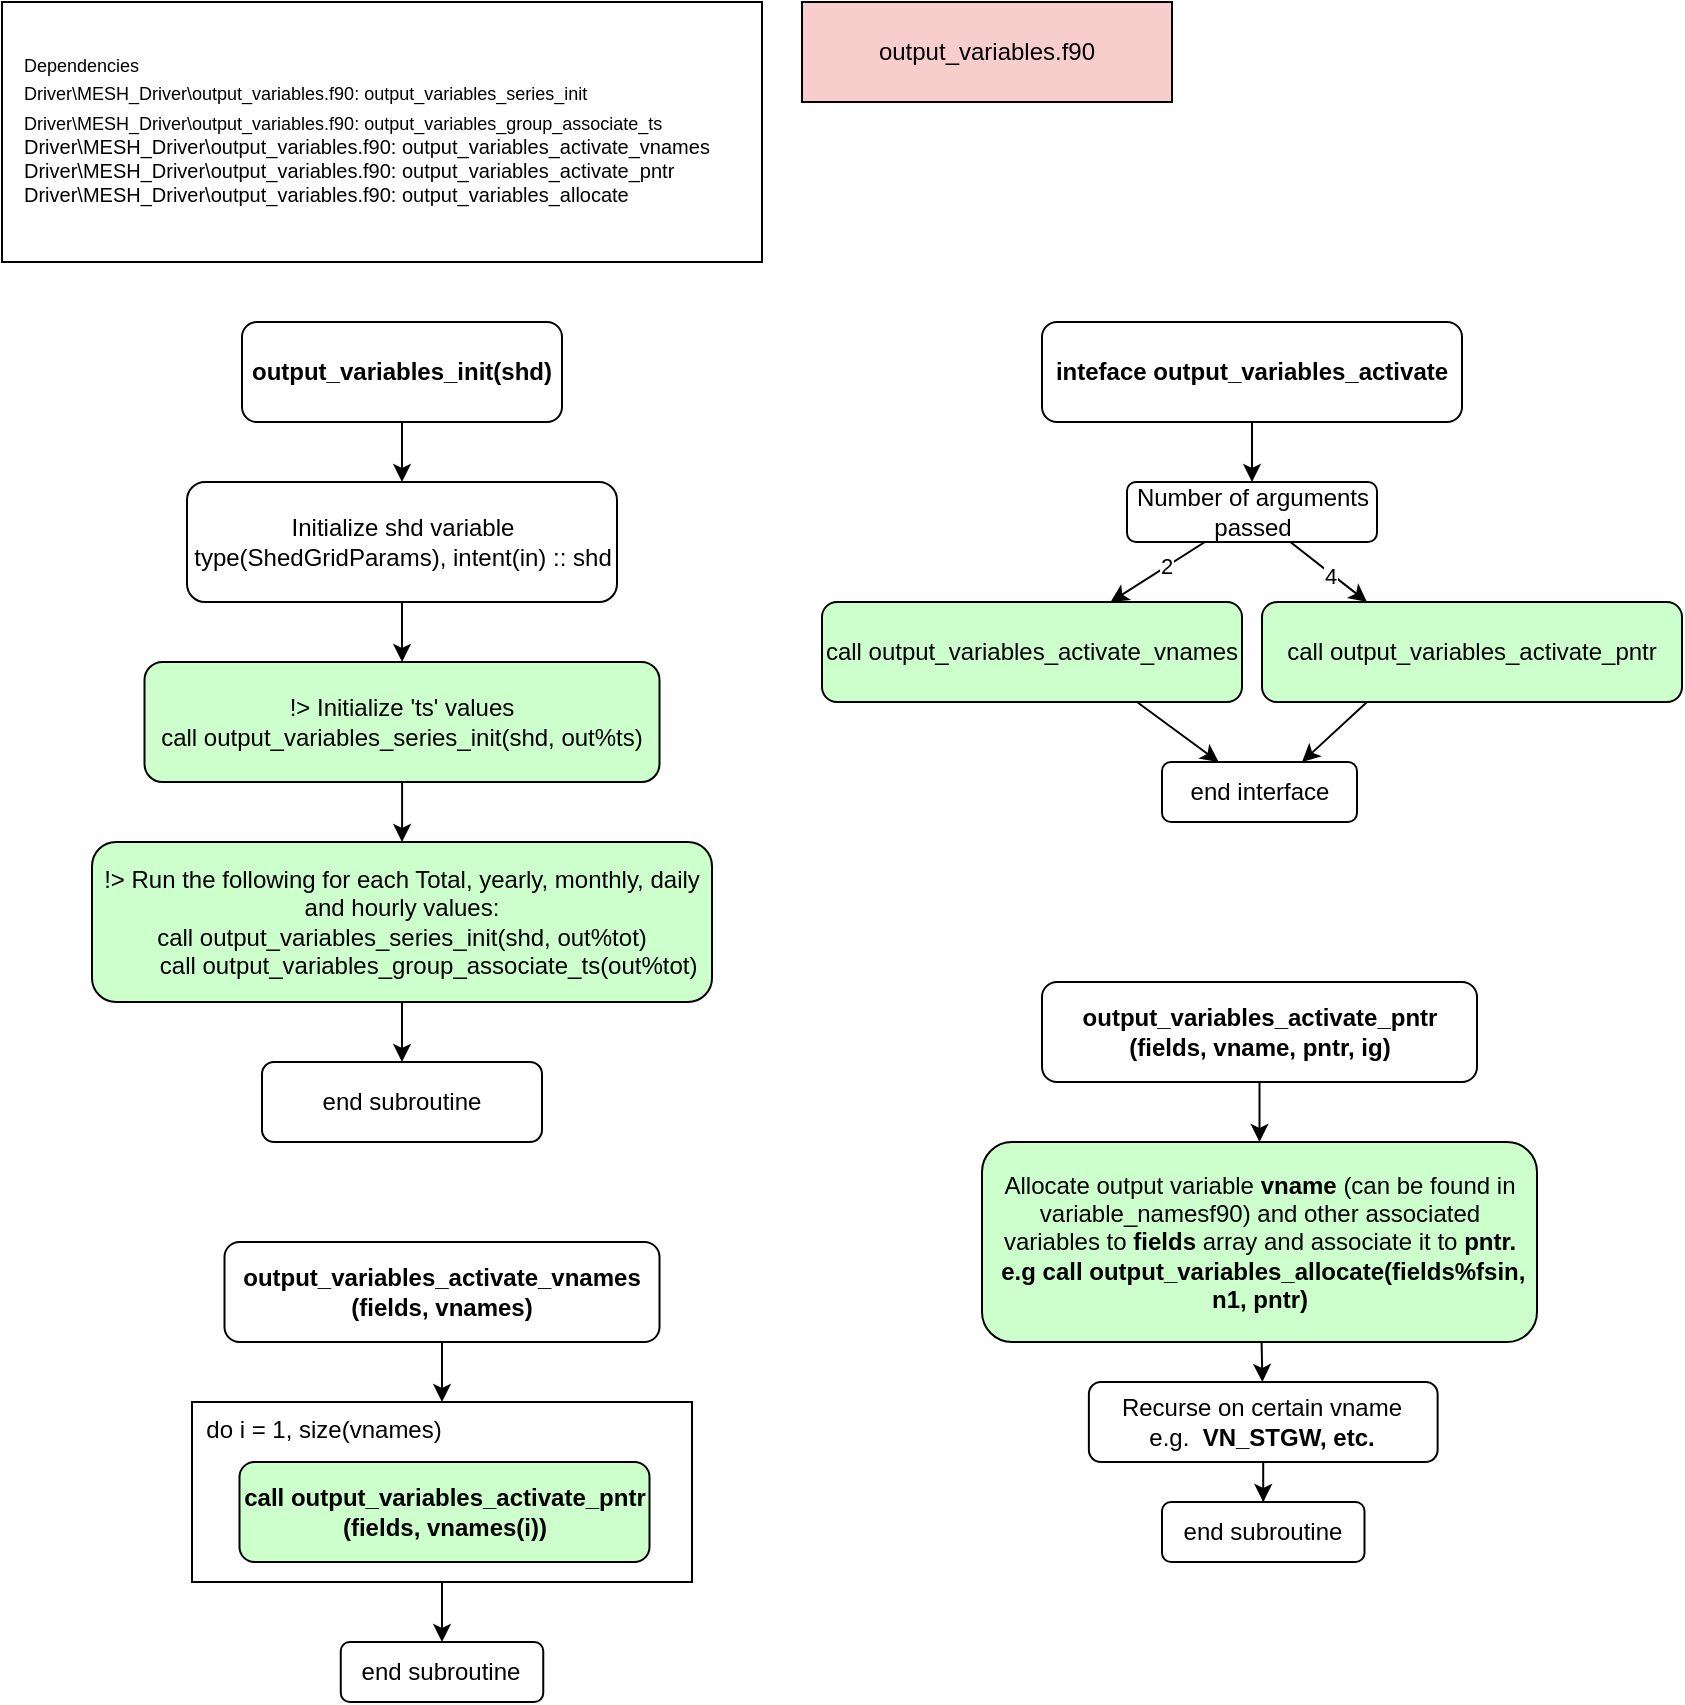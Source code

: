 <mxfile version="24.7.14">
  <diagram name="Page-1" id="zaTo76ql84y3UghPxRbT">
    <mxGraphModel dx="1666" dy="749" grid="1" gridSize="10" guides="1" tooltips="1" connect="1" arrows="1" fold="1" page="1" pageScale="1" pageWidth="850" pageHeight="1100" math="0" shadow="0">
      <root>
        <mxCell id="0" />
        <mxCell id="1" parent="0" />
        <mxCell id="iFBtCjeKtGKrNoikVeEH-1" value="output_variables.f90" style="rounded=0;whiteSpace=wrap;html=1;fillColor=#F8CECC;" vertex="1" parent="1">
          <mxGeometry x="400" width="185" height="50" as="geometry" />
        </mxCell>
        <mxCell id="iFBtCjeKtGKrNoikVeEH-2" value="" style="edgeStyle=orthogonalEdgeStyle;rounded=0;orthogonalLoop=1;jettySize=auto;html=1;" edge="1" parent="1" source="iFBtCjeKtGKrNoikVeEH-3" target="iFBtCjeKtGKrNoikVeEH-8">
          <mxGeometry relative="1" as="geometry" />
        </mxCell>
        <mxCell id="iFBtCjeKtGKrNoikVeEH-3" value="&lt;b&gt;output_variables_init(shd)&lt;/b&gt;" style="rounded=1;whiteSpace=wrap;html=1;" vertex="1" parent="1">
          <mxGeometry x="120" y="160" width="160" height="50" as="geometry" />
        </mxCell>
        <mxCell id="iFBtCjeKtGKrNoikVeEH-4" value="" style="group" vertex="1" connectable="0" parent="1">
          <mxGeometry width="380" height="130" as="geometry" />
        </mxCell>
        <mxCell id="iFBtCjeKtGKrNoikVeEH-5" value="" style="rounded=0;whiteSpace=wrap;html=1;" vertex="1" parent="iFBtCjeKtGKrNoikVeEH-4">
          <mxGeometry width="380" height="130" as="geometry" />
        </mxCell>
        <mxCell id="iFBtCjeKtGKrNoikVeEH-6" value="&lt;font style=&quot;font-size: 9px;&quot;&gt;Dependencies&lt;/font&gt;&lt;div&gt;&lt;div&gt;&lt;font style=&quot;font-size: 9px;&quot;&gt;Driver\MESH_Driver\output_variables.f90: output_variables_series_init&lt;/font&gt;&lt;/div&gt;&lt;div&gt;&lt;font style=&quot;font-size: 9px;&quot;&gt;Driver\MESH_Driver\output_variables.f90: output_variables_group_associate_ts&lt;/font&gt;&lt;/div&gt;&lt;/div&gt;&lt;div&gt;&lt;font size=&quot;1&quot; style=&quot;&quot;&gt;&lt;div style=&quot;&quot;&gt;Driver\MESH_Driver\output_variables.f90: output_variables_activate_vnames&lt;/div&gt;&lt;div style=&quot;&quot;&gt;Driver\MESH_Driver\output_variables.f90: output_variables_activate_pntr&lt;/div&gt;&lt;div style=&quot;&quot;&gt;Driver\MESH_Driver\output_variables.f90: output_variables_allocate&lt;/div&gt;&lt;/font&gt;&lt;/div&gt;" style="text;html=1;align=left;verticalAlign=middle;whiteSpace=wrap;rounded=0;" vertex="1" parent="iFBtCjeKtGKrNoikVeEH-4">
          <mxGeometry x="8.769" width="361.731" height="126.486" as="geometry" />
        </mxCell>
        <mxCell id="iFBtCjeKtGKrNoikVeEH-7" value="" style="edgeStyle=orthogonalEdgeStyle;rounded=0;orthogonalLoop=1;jettySize=auto;html=1;" edge="1" parent="1" source="iFBtCjeKtGKrNoikVeEH-8" target="iFBtCjeKtGKrNoikVeEH-10">
          <mxGeometry relative="1" as="geometry" />
        </mxCell>
        <mxCell id="iFBtCjeKtGKrNoikVeEH-8" value="Initialize shd variable&lt;div&gt;type(ShedGridParams), intent(in) :: shd&lt;br&gt;&lt;/div&gt;" style="whiteSpace=wrap;html=1;rounded=1;" vertex="1" parent="1">
          <mxGeometry x="92.5" y="240" width="215" height="60" as="geometry" />
        </mxCell>
        <mxCell id="iFBtCjeKtGKrNoikVeEH-9" value="" style="edgeStyle=orthogonalEdgeStyle;rounded=0;orthogonalLoop=1;jettySize=auto;html=1;" edge="1" parent="1" source="iFBtCjeKtGKrNoikVeEH-10" target="iFBtCjeKtGKrNoikVeEH-12">
          <mxGeometry relative="1" as="geometry" />
        </mxCell>
        <mxCell id="iFBtCjeKtGKrNoikVeEH-10" value="&lt;div&gt;&lt;span style=&quot;background-color: initial;&quot;&gt;!&amp;gt; Initialize &#39;ts&#39; values&lt;/span&gt;&lt;/div&gt;&lt;div&gt;&lt;span style=&quot;background-color: initial;&quot;&gt;call output_variables_series_init(shd, out%ts)&lt;/span&gt;&lt;br&gt;&lt;/div&gt;" style="whiteSpace=wrap;html=1;rounded=1;fillColor=#CCFFCC;" vertex="1" parent="1">
          <mxGeometry x="71.25" y="330" width="257.5" height="60" as="geometry" />
        </mxCell>
        <mxCell id="iFBtCjeKtGKrNoikVeEH-11" value="" style="edgeStyle=orthogonalEdgeStyle;rounded=0;orthogonalLoop=1;jettySize=auto;html=1;" edge="1" parent="1" source="iFBtCjeKtGKrNoikVeEH-12" target="iFBtCjeKtGKrNoikVeEH-13">
          <mxGeometry relative="1" as="geometry" />
        </mxCell>
        <mxCell id="iFBtCjeKtGKrNoikVeEH-12" value="&lt;div&gt;!&amp;gt; Run the following for each Total, yearly, monthly, daily and hourly values:&lt;/div&gt;&lt;div&gt;call output_variables_series_init(shd, out%tot)&lt;/div&gt;&lt;div&gt;&amp;nbsp; &amp;nbsp; &amp;nbsp; &amp;nbsp; call output_variables_group_associate_ts(out%tot)&lt;/div&gt;" style="whiteSpace=wrap;html=1;rounded=1;fillColor=#CCFFCC;" vertex="1" parent="1">
          <mxGeometry x="45" y="420" width="310" height="80" as="geometry" />
        </mxCell>
        <mxCell id="iFBtCjeKtGKrNoikVeEH-13" value="end subroutine" style="whiteSpace=wrap;html=1;rounded=1;" vertex="1" parent="1">
          <mxGeometry x="130" y="530" width="140" height="40" as="geometry" />
        </mxCell>
        <mxCell id="iFBtCjeKtGKrNoikVeEH-14" value="" style="edgeStyle=orthogonalEdgeStyle;rounded=0;orthogonalLoop=1;jettySize=auto;html=1;" edge="1" parent="1" source="iFBtCjeKtGKrNoikVeEH-15" target="iFBtCjeKtGKrNoikVeEH-20">
          <mxGeometry relative="1" as="geometry" />
        </mxCell>
        <mxCell id="iFBtCjeKtGKrNoikVeEH-15" value="&lt;b&gt;inteface output_variables_activate&lt;/b&gt;" style="rounded=1;whiteSpace=wrap;html=1;" vertex="1" parent="1">
          <mxGeometry x="520" y="160" width="210" height="50" as="geometry" />
        </mxCell>
        <mxCell id="iFBtCjeKtGKrNoikVeEH-16" value="" style="rounded=0;orthogonalLoop=1;jettySize=auto;html=1;" edge="1" parent="1" source="iFBtCjeKtGKrNoikVeEH-20" target="iFBtCjeKtGKrNoikVeEH-22">
          <mxGeometry relative="1" as="geometry" />
        </mxCell>
        <mxCell id="iFBtCjeKtGKrNoikVeEH-17" value="2" style="edgeLabel;html=1;align=center;verticalAlign=middle;resizable=0;points=[];" vertex="1" connectable="0" parent="iFBtCjeKtGKrNoikVeEH-16">
          <mxGeometry x="-0.175" y="-1" relative="1" as="geometry">
            <mxPoint as="offset" />
          </mxGeometry>
        </mxCell>
        <mxCell id="iFBtCjeKtGKrNoikVeEH-18" style="rounded=0;orthogonalLoop=1;jettySize=auto;html=1;entryX=0.25;entryY=0;entryDx=0;entryDy=0;" edge="1" parent="1" source="iFBtCjeKtGKrNoikVeEH-20" target="iFBtCjeKtGKrNoikVeEH-23">
          <mxGeometry relative="1" as="geometry" />
        </mxCell>
        <mxCell id="iFBtCjeKtGKrNoikVeEH-19" value="4" style="edgeLabel;html=1;align=center;verticalAlign=middle;resizable=0;points=[];" vertex="1" connectable="0" parent="iFBtCjeKtGKrNoikVeEH-18">
          <mxGeometry x="0.072" y="-1" relative="1" as="geometry">
            <mxPoint as="offset" />
          </mxGeometry>
        </mxCell>
        <mxCell id="iFBtCjeKtGKrNoikVeEH-20" value="Number of arguments passed" style="whiteSpace=wrap;html=1;rounded=1;" vertex="1" parent="1">
          <mxGeometry x="562.5" y="240" width="125" height="30" as="geometry" />
        </mxCell>
        <mxCell id="iFBtCjeKtGKrNoikVeEH-21" style="rounded=0;orthogonalLoop=1;jettySize=auto;html=1;exitX=0.75;exitY=1;exitDx=0;exitDy=0;" edge="1" parent="1" source="iFBtCjeKtGKrNoikVeEH-22" target="iFBtCjeKtGKrNoikVeEH-24">
          <mxGeometry relative="1" as="geometry" />
        </mxCell>
        <mxCell id="iFBtCjeKtGKrNoikVeEH-22" value="call output_variables_activate_vnames" style="whiteSpace=wrap;html=1;rounded=1;fillColor=#CCFFCC;" vertex="1" parent="1">
          <mxGeometry x="410" y="300" width="210" height="50" as="geometry" />
        </mxCell>
        <mxCell id="iFBtCjeKtGKrNoikVeEH-23" value="call output_variables_activate_pntr" style="whiteSpace=wrap;html=1;rounded=1;fillColor=#CCFFCC;" vertex="1" parent="1">
          <mxGeometry x="630" y="300" width="210" height="50" as="geometry" />
        </mxCell>
        <mxCell id="iFBtCjeKtGKrNoikVeEH-24" value="end interface" style="whiteSpace=wrap;html=1;rounded=1;" vertex="1" parent="1">
          <mxGeometry x="580" y="380" width="97.5" height="30" as="geometry" />
        </mxCell>
        <mxCell id="iFBtCjeKtGKrNoikVeEH-25" style="edgeStyle=none;rounded=0;orthogonalLoop=1;jettySize=auto;html=1;exitX=0.25;exitY=1;exitDx=0;exitDy=0;" edge="1" parent="1" source="iFBtCjeKtGKrNoikVeEH-23">
          <mxGeometry relative="1" as="geometry">
            <mxPoint x="650" y="380" as="targetPoint" />
          </mxGeometry>
        </mxCell>
        <mxCell id="iFBtCjeKtGKrNoikVeEH-26" style="edgeStyle=none;rounded=0;orthogonalLoop=1;jettySize=auto;html=1;entryX=0.5;entryY=0;entryDx=0;entryDy=0;" edge="1" parent="1" source="iFBtCjeKtGKrNoikVeEH-27" target="iFBtCjeKtGKrNoikVeEH-29">
          <mxGeometry relative="1" as="geometry" />
        </mxCell>
        <mxCell id="iFBtCjeKtGKrNoikVeEH-27" value="&lt;b&gt;output_variables_activate_vnames (fields, vnames)&lt;/b&gt;" style="whiteSpace=wrap;html=1;rounded=1;fillColor=#FFFFFF;" vertex="1" parent="1">
          <mxGeometry x="111.25" y="620" width="217.5" height="50" as="geometry" />
        </mxCell>
        <mxCell id="iFBtCjeKtGKrNoikVeEH-28" value="" style="group" vertex="1" connectable="0" parent="1">
          <mxGeometry x="95" y="700" width="250" height="90" as="geometry" />
        </mxCell>
        <mxCell id="iFBtCjeKtGKrNoikVeEH-29" value="" style="rounded=0;whiteSpace=wrap;html=1;" vertex="1" parent="iFBtCjeKtGKrNoikVeEH-28">
          <mxGeometry width="250" height="90" as="geometry" />
        </mxCell>
        <mxCell id="iFBtCjeKtGKrNoikVeEH-30" value="&lt;b&gt;call output_variables_activate_pntr (fields, vnames(i))&lt;/b&gt;" style="whiteSpace=wrap;html=1;rounded=1;fillColor=#CCFFCC;" vertex="1" parent="iFBtCjeKtGKrNoikVeEH-28">
          <mxGeometry x="23.75" y="30" width="205" height="50" as="geometry" />
        </mxCell>
        <mxCell id="iFBtCjeKtGKrNoikVeEH-31" value="do i = 1, size(vnames)" style="text;html=1;align=center;verticalAlign=middle;whiteSpace=wrap;rounded=0;" vertex="1" parent="iFBtCjeKtGKrNoikVeEH-28">
          <mxGeometry x="6.25" y="4" width="120" height="20" as="geometry" />
        </mxCell>
        <mxCell id="iFBtCjeKtGKrNoikVeEH-32" value="end subroutine" style="whiteSpace=wrap;html=1;rounded=1;fillColor=#FFFFFF;" vertex="1" parent="1">
          <mxGeometry x="169.38" y="820" width="101.25" height="30" as="geometry" />
        </mxCell>
        <mxCell id="iFBtCjeKtGKrNoikVeEH-33" value="" style="edgeStyle=none;rounded=0;orthogonalLoop=1;jettySize=auto;html=1;exitX=0.5;exitY=1;exitDx=0;exitDy=0;" edge="1" parent="1" source="iFBtCjeKtGKrNoikVeEH-29" target="iFBtCjeKtGKrNoikVeEH-32">
          <mxGeometry relative="1" as="geometry">
            <mxPoint x="221" y="800" as="sourcePoint" />
          </mxGeometry>
        </mxCell>
        <mxCell id="iFBtCjeKtGKrNoikVeEH-34" style="edgeStyle=none;rounded=0;orthogonalLoop=1;jettySize=auto;html=1;" edge="1" parent="1" source="iFBtCjeKtGKrNoikVeEH-35" target="iFBtCjeKtGKrNoikVeEH-39">
          <mxGeometry relative="1" as="geometry">
            <mxPoint x="628.75" y="570" as="targetPoint" />
          </mxGeometry>
        </mxCell>
        <mxCell id="iFBtCjeKtGKrNoikVeEH-35" value="&lt;b&gt;output_variables_activate_pntr (fields, vname, pntr, ig)&lt;/b&gt;" style="whiteSpace=wrap;html=1;rounded=1;fillColor=#FFFFFF;" vertex="1" parent="1">
          <mxGeometry x="520" y="490" width="217.5" height="50" as="geometry" />
        </mxCell>
        <mxCell id="iFBtCjeKtGKrNoikVeEH-36" value="end subroutine" style="whiteSpace=wrap;html=1;rounded=1;fillColor=#FFFFFF;" vertex="1" parent="1">
          <mxGeometry x="580" y="750" width="101.25" height="30" as="geometry" />
        </mxCell>
        <mxCell id="iFBtCjeKtGKrNoikVeEH-38" style="edgeStyle=none;rounded=0;orthogonalLoop=1;jettySize=auto;html=1;" edge="1" parent="1" source="iFBtCjeKtGKrNoikVeEH-39" target="iFBtCjeKtGKrNoikVeEH-42">
          <mxGeometry relative="1" as="geometry" />
        </mxCell>
        <mxCell id="iFBtCjeKtGKrNoikVeEH-39" value="Allocate output variable &lt;b&gt;vname &lt;/b&gt;(can be found in variable_namesf90)&amp;nbsp;and other associated variables&amp;nbsp;to&lt;b&gt;&amp;nbsp;fields &lt;/b&gt;array and associate it to &lt;b&gt;pntr.&lt;/b&gt;&lt;br&gt;&lt;b&gt;&amp;nbsp;e.g call output_variables_allocate(fields%fsin, n1, pntr)&lt;/b&gt;" style="whiteSpace=wrap;html=1;rounded=1;fillColor=#CCFFCC;" vertex="1" parent="1">
          <mxGeometry x="490" y="570" width="277.5" height="100" as="geometry" />
        </mxCell>
        <mxCell id="iFBtCjeKtGKrNoikVeEH-44" style="edgeStyle=orthogonalEdgeStyle;rounded=0;orthogonalLoop=1;jettySize=auto;html=1;entryX=0.5;entryY=0;entryDx=0;entryDy=0;" edge="1" parent="1" source="iFBtCjeKtGKrNoikVeEH-42" target="iFBtCjeKtGKrNoikVeEH-36">
          <mxGeometry relative="1" as="geometry" />
        </mxCell>
        <mxCell id="iFBtCjeKtGKrNoikVeEH-42" value="Recurse on certain vname e.g.&amp;nbsp;&amp;nbsp;&lt;b&gt;VN_STGW, etc.&lt;/b&gt;" style="whiteSpace=wrap;html=1;rounded=1;" vertex="1" parent="1">
          <mxGeometry x="543.44" y="690" width="174.37" height="40" as="geometry" />
        </mxCell>
      </root>
    </mxGraphModel>
  </diagram>
</mxfile>
